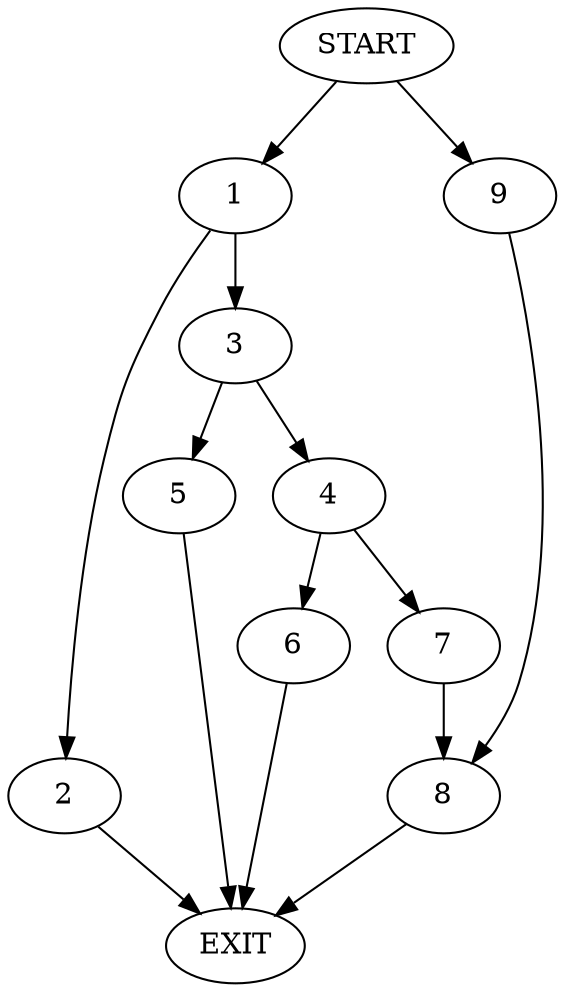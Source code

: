 digraph {
0 [label="START"]
10 [label="EXIT"]
0 -> 1
1 -> 2
1 -> 3
3 -> 4
3 -> 5
2 -> 10
4 -> 6
4 -> 7
5 -> 10
7 -> 8
6 -> 10
8 -> 10
0 -> 9
9 -> 8
}
